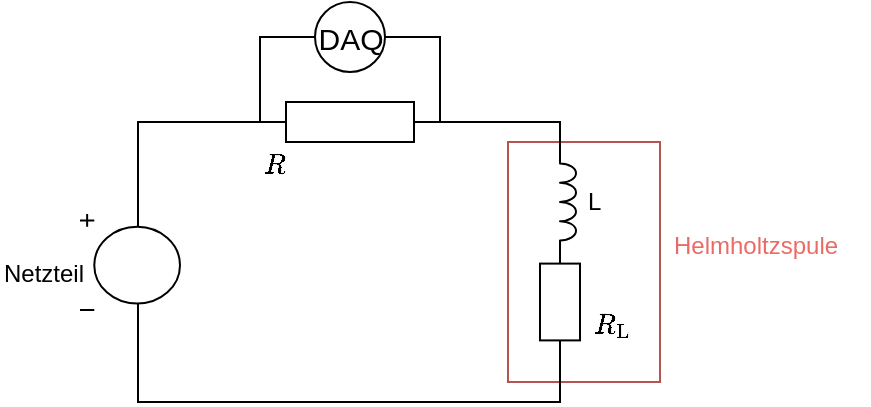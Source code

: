 <mxfile version="11.2.8" type="device" pages="1"><diagram id="qKCO0fgcPssOPzMzuk0D" name="Page-1"><mxGraphModel dx="677" dy="349" grid="1" gridSize="10" guides="1" tooltips="1" connect="1" arrows="1" fold="1" page="1" pageScale="1" pageWidth="1169" pageHeight="827" math="1" shadow="0"><root><mxCell id="0"/><mxCell id="1" parent="0"/><mxCell id="OFj1nT1PSTOOV5F2KCW6-33" value="" style="rounded=0;whiteSpace=wrap;html=1;fillColor=none;direction=south;strokeColor=#b85450;" vertex="1" parent="1"><mxGeometry x="454" y="130" width="76" height="120" as="geometry"/></mxCell><mxCell id="OFj1nT1PSTOOV5F2KCW6-11" style="edgeStyle=orthogonalEdgeStyle;rounded=0;orthogonalLoop=1;jettySize=auto;html=1;exitX=0;exitY=0.5;exitDx=0;exitDy=0;exitPerimeter=0;entryX=0.58;entryY=0.135;entryDx=0;entryDy=0;entryPerimeter=0;endArrow=none;endFill=0;" edge="1" parent="1" source="OFj1nT1PSTOOV5F2KCW6-1" target="OFj1nT1PSTOOV5F2KCW6-10"><mxGeometry relative="1" as="geometry"/></mxCell><mxCell id="OFj1nT1PSTOOV5F2KCW6-31" style="edgeStyle=orthogonalEdgeStyle;rounded=0;orthogonalLoop=1;jettySize=auto;html=1;exitX=1;exitY=0.5;exitDx=0;exitDy=0;exitPerimeter=0;entryX=0;entryY=1;entryDx=0;entryDy=0;entryPerimeter=0;endArrow=none;endFill=0;" edge="1" parent="1" source="OFj1nT1PSTOOV5F2KCW6-1" target="OFj1nT1PSTOOV5F2KCW6-30"><mxGeometry relative="1" as="geometry"><Array as="points"><mxPoint x="480" y="120"/></Array></mxGeometry></mxCell><mxCell id="OFj1nT1PSTOOV5F2KCW6-39" style="edgeStyle=orthogonalEdgeStyle;rounded=0;orthogonalLoop=1;jettySize=auto;html=1;exitX=0;exitY=0.5;exitDx=0;exitDy=0;exitPerimeter=0;endArrow=none;endFill=0;fontColor=#EA6B66;entryX=0;entryY=0.5;entryDx=0;entryDy=0;" edge="1" parent="1" source="OFj1nT1PSTOOV5F2KCW6-1" target="OFj1nT1PSTOOV5F2KCW6-42"><mxGeometry relative="1" as="geometry"><mxPoint x="324.905" y="79.952" as="targetPoint"/><Array as="points"><mxPoint x="330" y="120"/><mxPoint x="330" y="78"/></Array></mxGeometry></mxCell><mxCell id="OFj1nT1PSTOOV5F2KCW6-40" style="edgeStyle=orthogonalEdgeStyle;rounded=0;orthogonalLoop=1;jettySize=auto;html=1;exitX=1;exitY=0.5;exitDx=0;exitDy=0;exitPerimeter=0;endArrow=none;endFill=0;fontColor=#EA6B66;entryX=1;entryY=0.5;entryDx=0;entryDy=0;" edge="1" parent="1" source="OFj1nT1PSTOOV5F2KCW6-1" target="OFj1nT1PSTOOV5F2KCW6-42"><mxGeometry relative="1" as="geometry"><mxPoint x="424.905" y="79.952" as="targetPoint"/><Array as="points"><mxPoint x="420" y="120"/><mxPoint x="420" y="78"/></Array></mxGeometry></mxCell><mxCell id="OFj1nT1PSTOOV5F2KCW6-1" value="" style="pointerEvents=1;verticalLabelPosition=bottom;shadow=0;dashed=0;align=center;fillColor=#ffffff;html=1;verticalAlign=top;strokeWidth=1;shape=mxgraph.electrical.resistors.resistor_1;" vertex="1" parent="1"><mxGeometry x="325" y="110" width="100" height="20" as="geometry"/></mxCell><mxCell id="OFj1nT1PSTOOV5F2KCW6-10" value="" style="pointerEvents=1;verticalLabelPosition=bottom;shadow=0;dashed=0;align=center;fillColor=#ffffff;html=1;verticalAlign=top;strokeWidth=1;shape=mxgraph.electrical.signal_sources.dc_source_1;" vertex="1" parent="1"><mxGeometry x="240" y="166" width="50" height="48" as="geometry"/></mxCell><mxCell id="OFj1nT1PSTOOV5F2KCW6-13" value="&lt;div&gt;$$R$$&lt;/div&gt;" style="text;html=1;resizable=0;points=[];autosize=1;align=left;verticalAlign=top;spacingTop=-4;" vertex="1" parent="1"><mxGeometry x="330" y="120" width="50" height="20" as="geometry"/></mxCell><mxCell id="OFj1nT1PSTOOV5F2KCW6-34" style="edgeStyle=orthogonalEdgeStyle;rounded=0;orthogonalLoop=1;jettySize=auto;html=1;exitX=1;exitY=0.5;exitDx=0;exitDy=0;exitPerimeter=0;entryX=0.58;entryY=0.935;entryDx=0;entryDy=0;entryPerimeter=0;endArrow=none;endFill=0;" edge="1" parent="1" source="OFj1nT1PSTOOV5F2KCW6-28" target="OFj1nT1PSTOOV5F2KCW6-10"><mxGeometry relative="1" as="geometry"><Array as="points"><mxPoint x="480" y="260"/><mxPoint x="269" y="260"/></Array></mxGeometry></mxCell><mxCell id="OFj1nT1PSTOOV5F2KCW6-28" value="" style="pointerEvents=1;verticalLabelPosition=bottom;shadow=0;dashed=0;align=center;fillColor=#ffffff;html=1;verticalAlign=top;strokeWidth=1;shape=mxgraph.electrical.resistors.resistor_1;direction=south;" vertex="1" parent="1"><mxGeometry x="470" y="180" width="20" height="60" as="geometry"/></mxCell><mxCell id="OFj1nT1PSTOOV5F2KCW6-32" style="edgeStyle=orthogonalEdgeStyle;rounded=0;orthogonalLoop=1;jettySize=auto;html=1;exitX=1;exitY=1;exitDx=0;exitDy=0;exitPerimeter=0;entryX=0;entryY=0.5;entryDx=0;entryDy=0;entryPerimeter=0;endArrow=none;endFill=0;" edge="1" parent="1" source="OFj1nT1PSTOOV5F2KCW6-30" target="OFj1nT1PSTOOV5F2KCW6-28"><mxGeometry relative="1" as="geometry"/></mxCell><mxCell id="OFj1nT1PSTOOV5F2KCW6-30" value="" style="pointerEvents=1;verticalLabelPosition=bottom;shadow=0;dashed=0;align=center;fillColor=#ffffff;html=1;verticalAlign=top;strokeWidth=1;shape=mxgraph.electrical.inductors.inductor_3;direction=south;" vertex="1" parent="1"><mxGeometry x="480" y="130" width="8" height="60" as="geometry"/></mxCell><mxCell id="OFj1nT1PSTOOV5F2KCW6-35" value="Netzteil" style="text;html=1;resizable=0;points=[];autosize=1;align=left;verticalAlign=top;spacingTop=-4;" vertex="1" parent="1"><mxGeometry x="200" y="186" width="60" height="20" as="geometry"/></mxCell><mxCell id="OFj1nT1PSTOOV5F2KCW6-36" value="&lt;div&gt;L&lt;/div&gt;" style="text;html=1;resizable=0;points=[];autosize=1;align=left;verticalAlign=top;spacingTop=-4;" vertex="1" parent="1"><mxGeometry x="492" y="150" width="20" height="20" as="geometry"/></mxCell><mxCell id="OFj1nT1PSTOOV5F2KCW6-37" value="$$R_\mathrm{L}$$" style="text;html=1;resizable=0;points=[];autosize=1;align=left;verticalAlign=top;spacingTop=-4;" vertex="1" parent="1"><mxGeometry x="495" y="200" width="120" height="20" as="geometry"/></mxCell><mxCell id="OFj1nT1PSTOOV5F2KCW6-38" value="&lt;div&gt;Helmholtzspule&lt;/div&gt;" style="text;html=1;resizable=0;points=[];autosize=1;align=left;verticalAlign=top;spacingTop=-4;strokeColor=none;fillColor=none;fontColor=#EA6B66;" vertex="1" parent="1"><mxGeometry x="534.5" y="172" width="100" height="20" as="geometry"/></mxCell><mxCell id="OFj1nT1PSTOOV5F2KCW6-42" value="DAQ" style="verticalLabelPosition=middle;shadow=0;dashed=0;align=center;fillColor=#ffffff;html=1;verticalAlign=middle;strokeWidth=1;shape=ellipse;aspect=fixed;fontSize=15;" vertex="1" parent="1"><mxGeometry x="357.5" y="60" width="35" height="35" as="geometry"/></mxCell></root></mxGraphModel></diagram></mxfile>